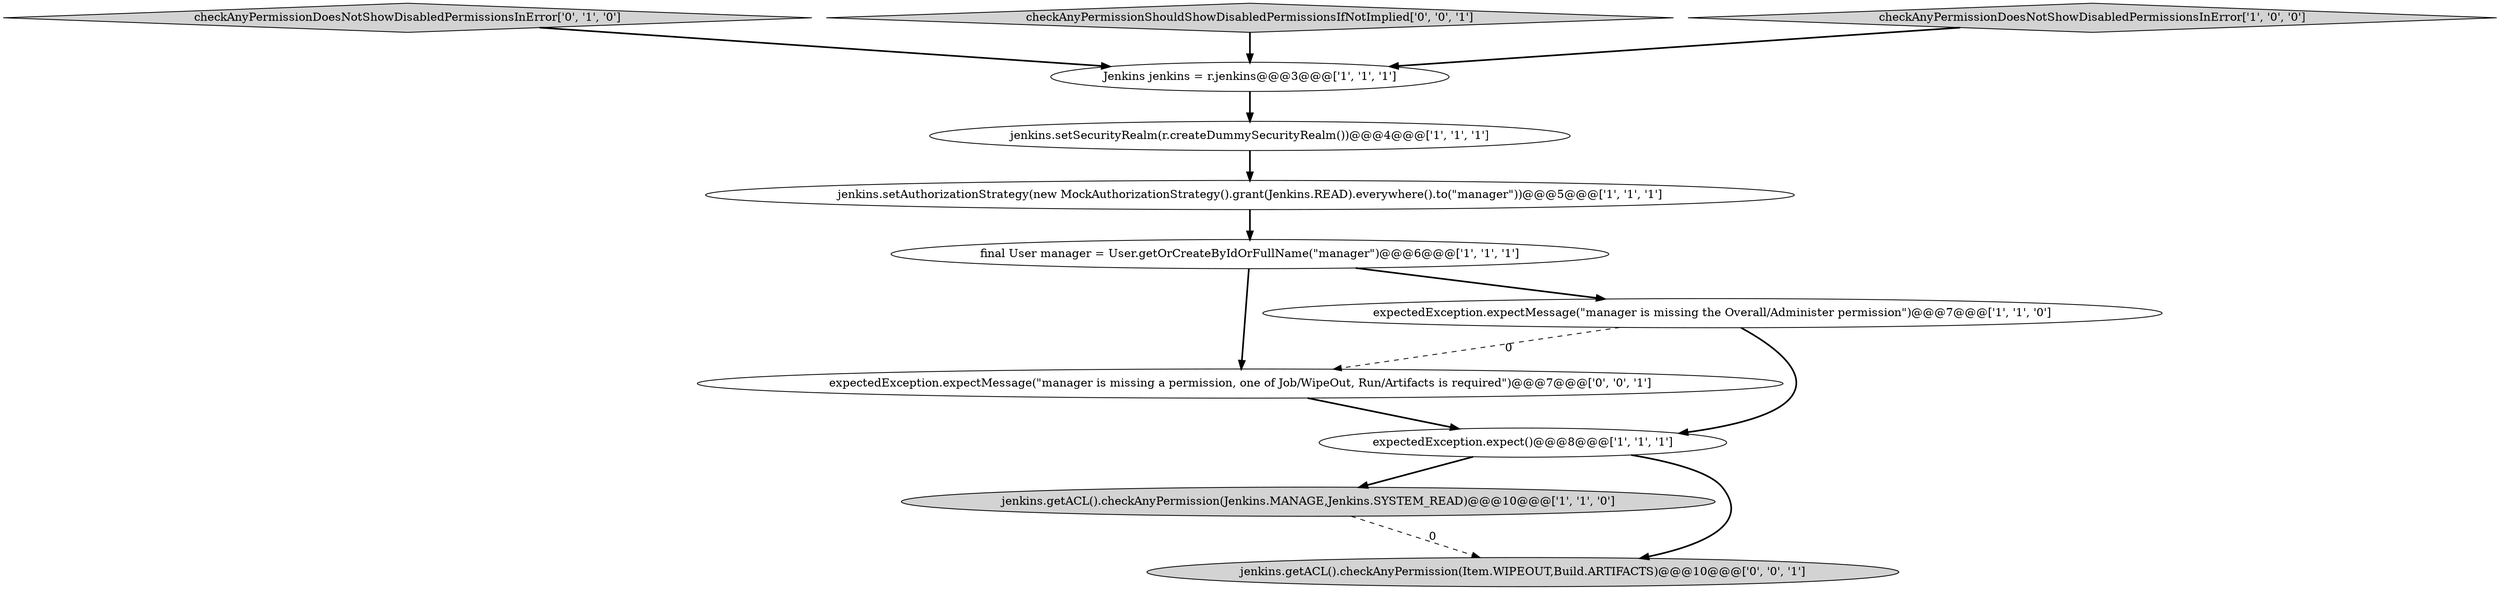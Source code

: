 digraph {
0 [style = filled, label = "Jenkins jenkins = r.jenkins@@@3@@@['1', '1', '1']", fillcolor = white, shape = ellipse image = "AAA0AAABBB1BBB"];
11 [style = filled, label = "expectedException.expectMessage(\"manager is missing a permission, one of Job/WipeOut, Run/Artifacts is required\")@@@7@@@['0', '0', '1']", fillcolor = white, shape = ellipse image = "AAA0AAABBB3BBB"];
5 [style = filled, label = "jenkins.setSecurityRealm(r.createDummySecurityRealm())@@@4@@@['1', '1', '1']", fillcolor = white, shape = ellipse image = "AAA0AAABBB1BBB"];
6 [style = filled, label = "final User manager = User.getOrCreateByIdOrFullName(\"manager\")@@@6@@@['1', '1', '1']", fillcolor = white, shape = ellipse image = "AAA0AAABBB1BBB"];
7 [style = filled, label = "jenkins.getACL().checkAnyPermission(Jenkins.MANAGE,Jenkins.SYSTEM_READ)@@@10@@@['1', '1', '0']", fillcolor = lightgray, shape = ellipse image = "AAA0AAABBB1BBB"];
8 [style = filled, label = "checkAnyPermissionDoesNotShowDisabledPermissionsInError['0', '1', '0']", fillcolor = lightgray, shape = diamond image = "AAA0AAABBB2BBB"];
3 [style = filled, label = "jenkins.setAuthorizationStrategy(new MockAuthorizationStrategy().grant(Jenkins.READ).everywhere().to(\"manager\"))@@@5@@@['1', '1', '1']", fillcolor = white, shape = ellipse image = "AAA0AAABBB1BBB"];
4 [style = filled, label = "expectedException.expectMessage(\"manager is missing the Overall/Administer permission\")@@@7@@@['1', '1', '0']", fillcolor = white, shape = ellipse image = "AAA0AAABBB1BBB"];
10 [style = filled, label = "checkAnyPermissionShouldShowDisabledPermissionsIfNotImplied['0', '0', '1']", fillcolor = lightgray, shape = diamond image = "AAA0AAABBB3BBB"];
1 [style = filled, label = "checkAnyPermissionDoesNotShowDisabledPermissionsInError['1', '0', '0']", fillcolor = lightgray, shape = diamond image = "AAA0AAABBB1BBB"];
2 [style = filled, label = "expectedException.expect()@@@8@@@['1', '1', '1']", fillcolor = white, shape = ellipse image = "AAA0AAABBB1BBB"];
9 [style = filled, label = "jenkins.getACL().checkAnyPermission(Item.WIPEOUT,Build.ARTIFACTS)@@@10@@@['0', '0', '1']", fillcolor = lightgray, shape = ellipse image = "AAA0AAABBB3BBB"];
8->0 [style = bold, label=""];
5->3 [style = bold, label=""];
6->4 [style = bold, label=""];
3->6 [style = bold, label=""];
4->2 [style = bold, label=""];
2->7 [style = bold, label=""];
1->0 [style = bold, label=""];
2->9 [style = bold, label=""];
4->11 [style = dashed, label="0"];
11->2 [style = bold, label=""];
7->9 [style = dashed, label="0"];
6->11 [style = bold, label=""];
10->0 [style = bold, label=""];
0->5 [style = bold, label=""];
}
